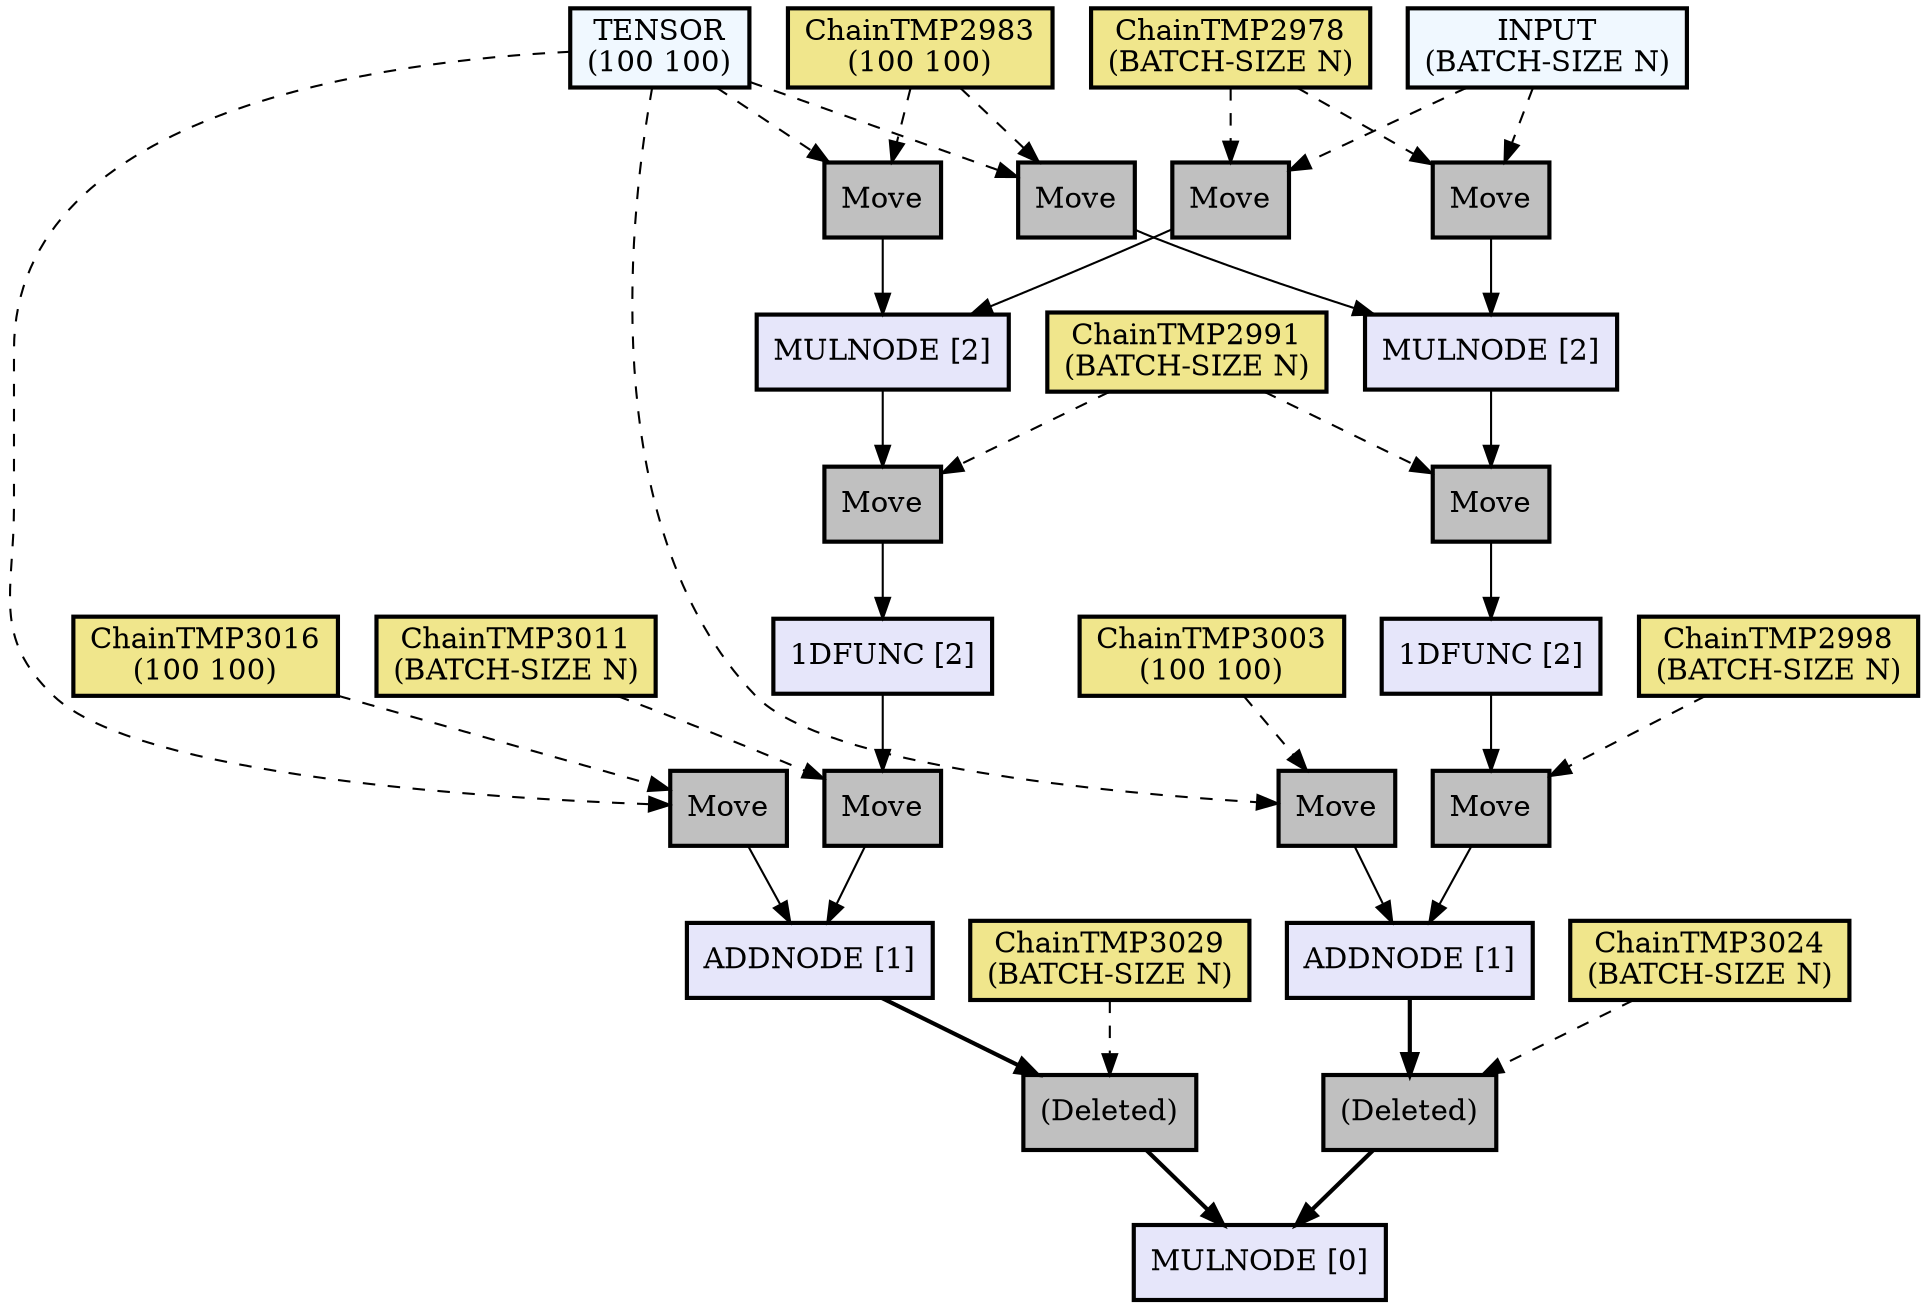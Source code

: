 digraph computation_node {
  node[shape="box" style="filled" color="black" penwidth="2"];
  TENSOR [label = "TENSOR
(100 100)" fillcolor="#f0f8ff" style="filled, solid"];
  ChainTMP3016 [label = "ChainTMP3016
(100 100)" fillcolor="#f0e68c" style="filled, solid"];
  NODE3088 [label = "Move" fillcolor="gray" style="filled, solid"];
  TENSOR [label = "TENSOR
(100 100)" fillcolor="#f0f8ff" style="filled, solid"];
  ChainTMP2983 [label = "ChainTMP2983
(100 100)" fillcolor="#f0e68c" style="filled, solid"];
  NODE3085 [label = "Move" fillcolor="gray" style="filled, solid"];
  INPUT [label = "INPUT
(BATCH-SIZE N)" fillcolor="#f0f8ff" style="filled, solid"];
  ChainTMP2978 [label = "ChainTMP2978
(BATCH-SIZE N)" fillcolor="#f0e68c" style="filled, solid"];
  NODE3082 [label = "Move" fillcolor="gray" style="filled, solid"];
  NODE3081 [label = "MULNODE [2]" fillcolor="#e6e6fa" style="filled, solid"];
  ChainTMP2991 [label = "ChainTMP2991
(BATCH-SIZE N)" fillcolor="#f0e68c" style="filled, solid"];
  NODE3079 [label = "Move" fillcolor="gray" style="filled, solid"];
  NODE3078 [label = "1DFUNC [2]" fillcolor="#e6e6fa" style="filled, solid"];
  ChainTMP3011 [label = "ChainTMP3011
(BATCH-SIZE N)" fillcolor="#f0e68c" style="filled, solid"];
  NODE3076 [label = "Move" fillcolor="gray" style="filled, solid"];
  NODE3075 [label = "ADDNODE [1]" fillcolor="#e6e6fa" style="filled, solid"];
  ChainTMP3029 [label = "ChainTMP3029
(BATCH-SIZE N)" fillcolor="#f0e68c" style="filled, solid"];
  NODE3073 [label = "(Deleted)" fillcolor="gray" style="filled, solid"];
  TENSOR [label = "TENSOR
(100 100)" fillcolor="#f0f8ff" style="filled, solid"];
  ChainTMP3003 [label = "ChainTMP3003
(100 100)" fillcolor="#f0e68c" style="filled, solid"];
  NODE3070 [label = "Move" fillcolor="gray" style="filled, solid"];
  TENSOR [label = "TENSOR
(100 100)" fillcolor="#f0f8ff" style="filled, solid"];
  ChainTMP2983 [label = "ChainTMP2983
(100 100)" fillcolor="#f0e68c" style="filled, solid"];
  NODE3067 [label = "Move" fillcolor="gray" style="filled, solid"];
  INPUT [label = "INPUT
(BATCH-SIZE N)" fillcolor="#f0f8ff" style="filled, solid"];
  ChainTMP2978 [label = "ChainTMP2978
(BATCH-SIZE N)" fillcolor="#f0e68c" style="filled, solid"];
  NODE3064 [label = "Move" fillcolor="gray" style="filled, solid"];
  NODE3063 [label = "MULNODE [2]" fillcolor="#e6e6fa" style="filled, solid"];
  ChainTMP2991 [label = "ChainTMP2991
(BATCH-SIZE N)" fillcolor="#f0e68c" style="filled, solid"];
  NODE3061 [label = "Move" fillcolor="gray" style="filled, solid"];
  NODE3060 [label = "1DFUNC [2]" fillcolor="#e6e6fa" style="filled, solid"];
  ChainTMP2998 [label = "ChainTMP2998
(BATCH-SIZE N)" fillcolor="#f0e68c" style="filled, solid"];
  NODE3058 [label = "Move" fillcolor="gray" style="filled, solid"];
  NODE3057 [label = "ADDNODE [1]" fillcolor="#e6e6fa" style="filled, solid"];
  ChainTMP3024 [label = "ChainTMP3024
(BATCH-SIZE N)" fillcolor="#f0e68c" style="filled, solid"];
  NODE3055 [label = "(Deleted)" fillcolor="gray" style="filled, solid"];
  NODE3054 [label = "MULNODE [0]" fillcolor="#e6e6fa" style="filled, solid"];
  NODE3055 -> NODE3054[penwidth="2"];
  ChainTMP3024 -> NODE3055[style="dashed"];
  NODE3057 -> NODE3055[penwidth="2"];
  NODE3058 -> NODE3057[weight=10];
  ChainTMP2998 -> NODE3058[style="dashed"];
  NODE3060 -> NODE3058[weight=10];
  NODE3061 -> NODE3060[weight=10];
  ChainTMP2991 -> NODE3061[style="dashed"];
  NODE3063 -> NODE3061[weight=10];
  NODE3064 -> NODE3063[weight=10];
  ChainTMP2978 -> NODE3064[style="dashed"];
  INPUT -> NODE3064[style="dashed"];
  NODE3067 -> NODE3063[weight=10];
  ChainTMP2983 -> NODE3067[style="dashed"];
  TENSOR -> NODE3067[style="dashed"];
  NODE3070 -> NODE3057[weight=10];
  ChainTMP3003 -> NODE3070[style="dashed"];
  TENSOR -> NODE3070[style="dashed"];
  NODE3073 -> NODE3054[penwidth="2"];
  ChainTMP3029 -> NODE3073[style="dashed"];
  NODE3075 -> NODE3073[penwidth="2"];
  NODE3076 -> NODE3075[weight=10];
  ChainTMP3011 -> NODE3076[style="dashed"];
  NODE3078 -> NODE3076[weight=10];
  NODE3079 -> NODE3078[weight=10];
  ChainTMP2991 -> NODE3079[style="dashed"];
  NODE3081 -> NODE3079[weight=10];
  NODE3082 -> NODE3081[weight=10];
  ChainTMP2978 -> NODE3082[style="dashed"];
  INPUT -> NODE3082[style="dashed"];
  NODE3085 -> NODE3081[weight=10];
  ChainTMP2983 -> NODE3085[style="dashed"];
  TENSOR -> NODE3085[style="dashed"];
  NODE3088 -> NODE3075[weight=10];
  ChainTMP3016 -> NODE3088[style="dashed"];
  TENSOR -> NODE3088[style="dashed"];
}
